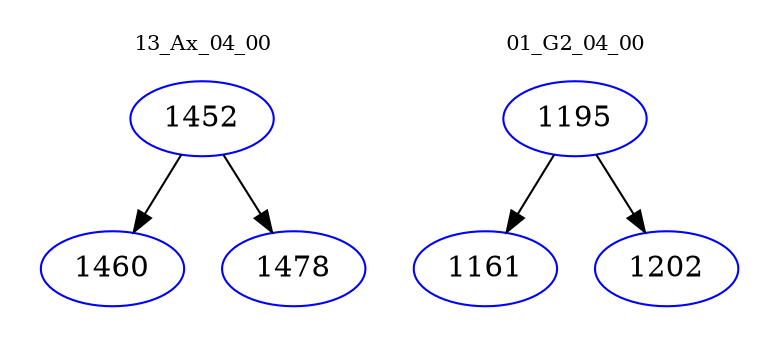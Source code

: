 digraph{
subgraph cluster_0 {
color = white
label = "13_Ax_04_00";
fontsize=10;
T0_1452 [label="1452", color="blue"]
T0_1452 -> T0_1460 [color="black"]
T0_1460 [label="1460", color="blue"]
T0_1452 -> T0_1478 [color="black"]
T0_1478 [label="1478", color="blue"]
}
subgraph cluster_1 {
color = white
label = "01_G2_04_00";
fontsize=10;
T1_1195 [label="1195", color="blue"]
T1_1195 -> T1_1161 [color="black"]
T1_1161 [label="1161", color="blue"]
T1_1195 -> T1_1202 [color="black"]
T1_1202 [label="1202", color="blue"]
}
}
